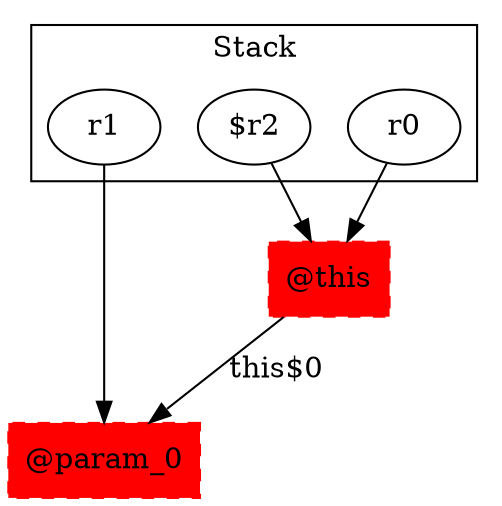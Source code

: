 digraph sample {
  rankDir="LR";
  subgraph cluster_0 {
    label="Stack"
    "r1"; "$r2"; "r0"; 
  }
  "r1" -> { "@param_0"[shape=box]};
  "$r2" -> { "@this"[shape=box]};
  "r0" -> { "@this"[shape=box]};
  "@this" -> "@param_0"[label="this$0", weight="0.2"]
  "@this"[shape=box, style="filled,dashed"];
  "@param_0"[shape=box, style="filled,dashed"];
  "@this"[color="red"];
  "@param_0"[color="red"];
}
